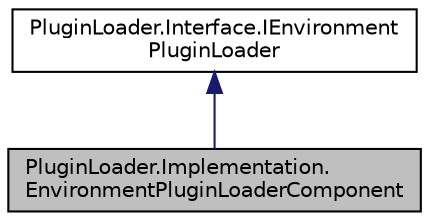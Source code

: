 digraph "PluginLoader.Implementation.EnvironmentPluginLoaderComponent"
{
  edge [fontname="Helvetica",fontsize="10",labelfontname="Helvetica",labelfontsize="10"];
  node [fontname="Helvetica",fontsize="10",shape=record];
  Node1 [label="PluginLoader.Implementation.\lEnvironmentPluginLoaderComponent",height=0.2,width=0.4,color="black", fillcolor="grey75", style="filled" fontcolor="black"];
  Node2 -> Node1 [dir="back",color="midnightblue",fontsize="10",style="solid",fontname="Helvetica"];
  Node2 [label="PluginLoader.Interface.IEnvironment\lPluginLoader",height=0.2,width=0.4,color="black", fillcolor="white", style="filled",URL="$interface_plugin_loader_1_1_interface_1_1_i_environment_plugin_loader.html"];
}
